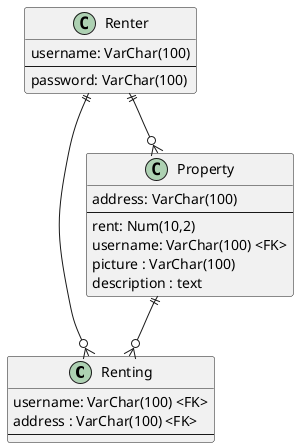 @startuml

class Renting{
    username: VarChar(100) <FK>
    address : VarChar(100) <FK>
    --
}

class Property{
 address: VarChar(100)
 --
 rent: Num(10,2)
 username: VarChar(100) <FK>
 picture : VarChar(100)
 description : text
}

class Renter{
 username: VarChar(100)
--
 password: VarChar(100)
}
Renter ||--o{ Renting
Renter ||--o{ Property
Property ||--o{ Renting


@enduml